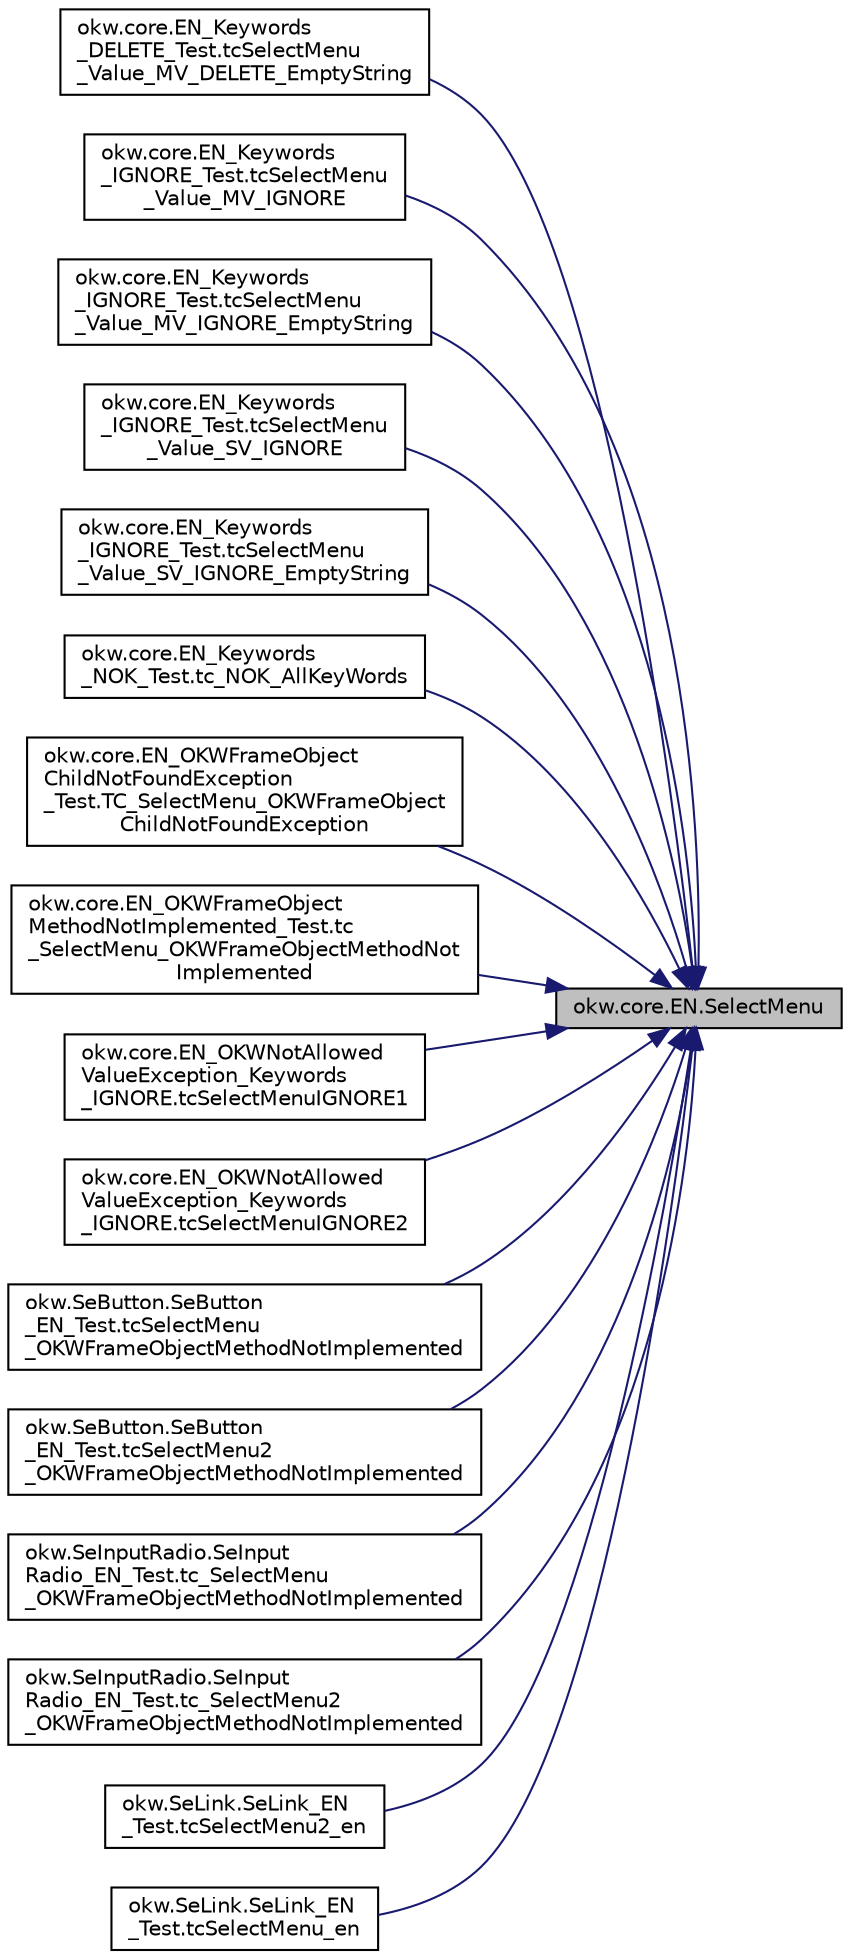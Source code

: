 digraph "okw.core.EN.SelectMenu"
{
 // INTERACTIVE_SVG=YES
 // LATEX_PDF_SIZE
  edge [fontname="Helvetica",fontsize="10",labelfontname="Helvetica",labelfontsize="10"];
  node [fontname="Helvetica",fontsize="10",shape=record];
  rankdir="RL";
  Node1383 [label="okw.core.EN.SelectMenu",height=0.2,width=0.4,color="black", fillcolor="grey75", style="filled", fontcolor="black",tooltip="Wählt den gegebenen Menü-Eintrag aus."];
  Node1383 -> Node1384 [dir="back",color="midnightblue",fontsize="10",style="solid",fontname="Helvetica"];
  Node1384 [label="okw.core.EN_Keywords\l_DELETE_Test.tcSelectMenu\l_Value_MV_DELETE_EmptyString",height=0.2,width=0.4,color="black", fillcolor="white", style="filled",URL="$classokw_1_1core_1_1_e_n___keywords___d_e_l_e_t_e___test.html#a0e62a17933f21dc8c45b22def98ac192",tooltip=" "];
  Node1383 -> Node1385 [dir="back",color="midnightblue",fontsize="10",style="solid",fontname="Helvetica"];
  Node1385 [label="okw.core.EN_Keywords\l_IGNORE_Test.tcSelectMenu\l_Value_MV_IGNORE",height=0.2,width=0.4,color="black", fillcolor="white", style="filled",URL="$classokw_1_1core_1_1_e_n___keywords___i_g_n_o_r_e___test.html#ad6c84737f41d962461447d82b4d42d14",tooltip=" "];
  Node1383 -> Node1386 [dir="back",color="midnightblue",fontsize="10",style="solid",fontname="Helvetica"];
  Node1386 [label="okw.core.EN_Keywords\l_IGNORE_Test.tcSelectMenu\l_Value_MV_IGNORE_EmptyString",height=0.2,width=0.4,color="black", fillcolor="white", style="filled",URL="$classokw_1_1core_1_1_e_n___keywords___i_g_n_o_r_e___test.html#a74f27fe89955b19f4b2649ca1404f64e",tooltip=" "];
  Node1383 -> Node1387 [dir="back",color="midnightblue",fontsize="10",style="solid",fontname="Helvetica"];
  Node1387 [label="okw.core.EN_Keywords\l_IGNORE_Test.tcSelectMenu\l_Value_SV_IGNORE",height=0.2,width=0.4,color="black", fillcolor="white", style="filled",URL="$classokw_1_1core_1_1_e_n___keywords___i_g_n_o_r_e___test.html#ade34e763ac5f41c8e1ca265711309568",tooltip=" "];
  Node1383 -> Node1388 [dir="back",color="midnightblue",fontsize="10",style="solid",fontname="Helvetica"];
  Node1388 [label="okw.core.EN_Keywords\l_IGNORE_Test.tcSelectMenu\l_Value_SV_IGNORE_EmptyString",height=0.2,width=0.4,color="black", fillcolor="white", style="filled",URL="$classokw_1_1core_1_1_e_n___keywords___i_g_n_o_r_e___test.html#a506c974c872e07a670f36789ed7bd872",tooltip=" "];
  Node1383 -> Node1389 [dir="back",color="midnightblue",fontsize="10",style="solid",fontname="Helvetica"];
  Node1389 [label="okw.core.EN_Keywords\l_NOK_Test.tc_NOK_AllKeyWords",height=0.2,width=0.4,color="black", fillcolor="white", style="filled",URL="$classokw_1_1core_1_1_e_n___keywords___n_o_k___test.html#a81a960a2341dfb0e27da7871291c84dc",tooltip="Prüft methoden aufruf für einen einfachen Click."];
  Node1383 -> Node1390 [dir="back",color="midnightblue",fontsize="10",style="solid",fontname="Helvetica"];
  Node1390 [label="okw.core.EN_OKWFrameObject\lChildNotFoundException\l_Test.TC_SelectMenu_OKWFrameObject\lChildNotFoundException",height=0.2,width=0.4,color="black", fillcolor="white", style="filled",URL="$classokw_1_1core_1_1_e_n___o_k_w_frame_object_child_not_found_exception___test.html#ae337e2d44f1956aa94754d5a31a056d4",tooltip="Prüft ob die Ausnahme OKWFrameObjectChildNotFoundException durch SelectMenu ausgelöst wird,..."];
  Node1383 -> Node1391 [dir="back",color="midnightblue",fontsize="10",style="solid",fontname="Helvetica"];
  Node1391 [label="okw.core.EN_OKWFrameObject\lMethodNotImplemented_Test.tc\l_SelectMenu_OKWFrameObjectMethodNot\lImplemented",height=0.2,width=0.4,color="black", fillcolor="white", style="filled",URL="$classokw_1_1core_1_1_e_n___o_k_w_frame_object_method_not_implemented___test.html#a08132355de66e70e5ce86687eff16e37",tooltip="Prüft ob die Ausnahme OKWFrameObjectMethodNotImplemented von SelectMenu() ausgelöst wird."];
  Node1383 -> Node1392 [dir="back",color="midnightblue",fontsize="10",style="solid",fontname="Helvetica"];
  Node1392 [label="okw.core.EN_OKWNotAllowed\lValueException_Keywords\l_IGNORE.tcSelectMenuIGNORE1",height=0.2,width=0.4,color="black", fillcolor="white", style="filled",URL="$classokw_1_1core_1_1_e_n___o_k_w_not_allowed_value_exception___keywords___i_g_n_o_r_e.html#a7e021c63798b29c745416058859dcaf7",tooltip="Prüft ob \"${IGNORE} \" die Ausnahme okw.exceptions.OKWNotAllowedValueException auslöst."];
  Node1383 -> Node1393 [dir="back",color="midnightblue",fontsize="10",style="solid",fontname="Helvetica"];
  Node1393 [label="okw.core.EN_OKWNotAllowed\lValueException_Keywords\l_IGNORE.tcSelectMenuIGNORE2",height=0.2,width=0.4,color="black", fillcolor="white", style="filled",URL="$classokw_1_1core_1_1_e_n___o_k_w_not_allowed_value_exception___keywords___i_g_n_o_r_e.html#aa0cda1123844ea1eee902cd9cb81c97c",tooltip="Prüft ob \"\"${IGNORE}${TCN}\" die Ausnahme okw.exceptions.OKWNotAllowedValueException auslöst."];
  Node1383 -> Node1394 [dir="back",color="midnightblue",fontsize="10",style="solid",fontname="Helvetica"];
  Node1394 [label="okw.SeButton.SeButton\l_EN_Test.tcSelectMenu\l_OKWFrameObjectMethodNotImplemented",height=0.2,width=0.4,color="black", fillcolor="white", style="filled",URL="$classokw_1_1_se_button_1_1_se_button___e_n___test.html#ab1af03c3f8c8a60a122e80196137e310",tooltip="Test des Schlüsselwortes SelectMenu( FN ) für den GUI-Adapter SeButton."];
  Node1383 -> Node1395 [dir="back",color="midnightblue",fontsize="10",style="solid",fontname="Helvetica"];
  Node1395 [label="okw.SeButton.SeButton\l_EN_Test.tcSelectMenu2\l_OKWFrameObjectMethodNotImplemented",height=0.2,width=0.4,color="black", fillcolor="white", style="filled",URL="$classokw_1_1_se_button_1_1_se_button___e_n___test.html#af81903ac5af9b1a3786f833efda23b6c",tooltip="Test des Schlüsselwortes SelectMenu( FN, Val ) für den GUI-Adapter SeButton."];
  Node1383 -> Node1396 [dir="back",color="midnightblue",fontsize="10",style="solid",fontname="Helvetica"];
  Node1396 [label="okw.SeInputRadio.SeInput\lRadio_EN_Test.tc_SelectMenu\l_OKWFrameObjectMethodNotImplemented",height=0.2,width=0.4,color="black", fillcolor="white", style="filled",URL="$classokw_1_1_se_input_radio_1_1_se_input_radio___e_n___test.html#a732d76cbe7ff8d0391dba8ad2c813159",tooltip="Test des Schlüsselwortes SelectMenu( FN ) für den GUI-Adapter SeInputRadio."];
  Node1383 -> Node1397 [dir="back",color="midnightblue",fontsize="10",style="solid",fontname="Helvetica"];
  Node1397 [label="okw.SeInputRadio.SeInput\lRadio_EN_Test.tc_SelectMenu2\l_OKWFrameObjectMethodNotImplemented",height=0.2,width=0.4,color="black", fillcolor="white", style="filled",URL="$classokw_1_1_se_input_radio_1_1_se_input_radio___e_n___test.html#a3feeae8f9c7354413af1018025e6a8de",tooltip="Test des Schlüsselwortes SelectMenu( FN, Val ) für den GUI-Adapter SeInputRadio."];
  Node1383 -> Node1398 [dir="back",color="midnightblue",fontsize="10",style="solid",fontname="Helvetica"];
  Node1398 [label="okw.SeLink.SeLink_EN\l_Test.tcSelectMenu2_en",height=0.2,width=0.4,color="black", fillcolor="white", style="filled",URL="$classokw_1_1_se_link_1_1_se_link___e_n___test.html#a7dd40d8897c10c7a505f3036a691ffb8",tooltip="Prüft ob die SelectMenu( FN die Ausnahme OKWFrameObjectMethodNotImplemented auslöst."];
  Node1383 -> Node1399 [dir="back",color="midnightblue",fontsize="10",style="solid",fontname="Helvetica"];
  Node1399 [label="okw.SeLink.SeLink_EN\l_Test.tcSelectMenu_en",height=0.2,width=0.4,color="black", fillcolor="white", style="filled",URL="$classokw_1_1_se_link_1_1_se_link___e_n___test.html#a449fca9d76152071c249d73708a467d0",tooltip="Prüft ob die SelectMenu( FN, Val ) die Ausnahme OKWFrameObjectMethodNotImplemented auslöst."];
}
